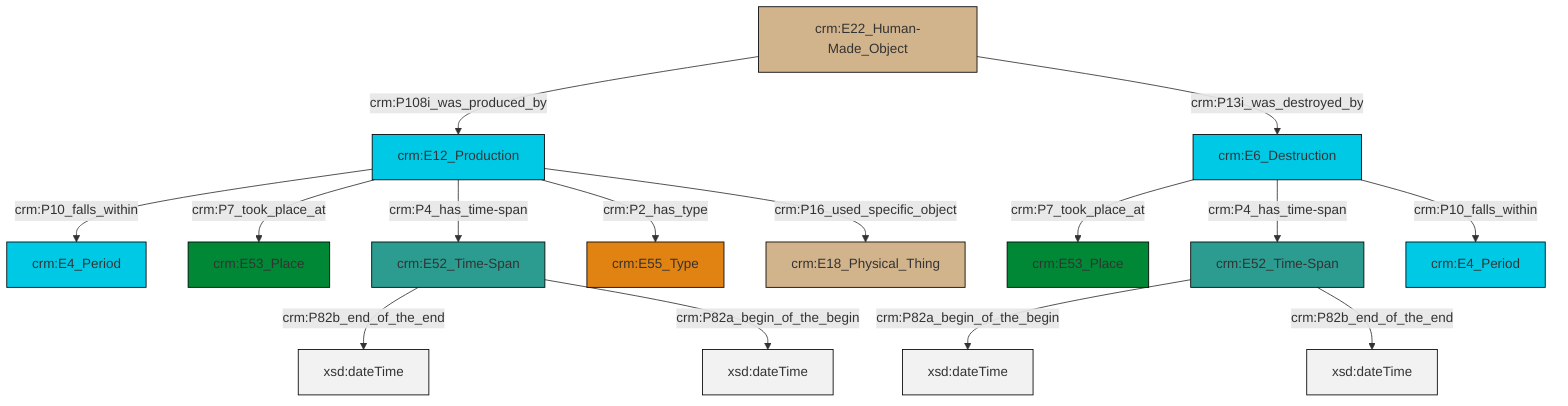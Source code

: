 graph TD
classDef Literal fill:#f2f2f2,stroke:#000000;
classDef CRM_Entity fill:#FFFFFF,stroke:#000000;
classDef Temporal_Entity fill:#00C9E6, stroke:#000000;
classDef Type fill:#E18312, stroke:#000000;
classDef Time-Span fill:#2C9C91, stroke:#000000;
classDef Appellation fill:#FFEB7F, stroke:#000000;
classDef Place fill:#008836, stroke:#000000;
classDef Persistent_Item fill:#B266B2, stroke:#000000;
classDef Conceptual_Object fill:#FFD700, stroke:#000000;
classDef Physical_Thing fill:#D2B48C, stroke:#000000;
classDef Actor fill:#f58aad, stroke:#000000;
classDef PC_Classes fill:#4ce600, stroke:#000000;
classDef Multi fill:#cccccc,stroke:#000000;

0["crm:E52_Time-Span"]:::Time-Span -->|crm:P82a_begin_of_the_begin| 1[xsd:dateTime]:::Literal
2["crm:E52_Time-Span"]:::Time-Span -->|crm:P82b_end_of_the_end| 3[xsd:dateTime]:::Literal
4["crm:E12_Production"]:::Temporal_Entity -->|crm:P10_falls_within| 5["crm:E4_Period"]:::Temporal_Entity
4["crm:E12_Production"]:::Temporal_Entity -->|crm:P7_took_place_at| 6["crm:E53_Place"]:::Place
4["crm:E12_Production"]:::Temporal_Entity -->|crm:P4_has_time-span| 2["crm:E52_Time-Span"]:::Time-Span
0["crm:E52_Time-Span"]:::Time-Span -->|crm:P82b_end_of_the_end| 7[xsd:dateTime]:::Literal
9["crm:E6_Destruction"]:::Temporal_Entity -->|crm:P7_took_place_at| 10["crm:E53_Place"]:::Place
4["crm:E12_Production"]:::Temporal_Entity -->|crm:P2_has_type| 13["crm:E55_Type"]:::Type
2["crm:E52_Time-Span"]:::Time-Span -->|crm:P82a_begin_of_the_begin| 14[xsd:dateTime]:::Literal
9["crm:E6_Destruction"]:::Temporal_Entity -->|crm:P4_has_time-span| 0["crm:E52_Time-Span"]:::Time-Span
17["crm:E22_Human-Made_Object"]:::Physical_Thing -->|crm:P108i_was_produced_by| 4["crm:E12_Production"]:::Temporal_Entity
4["crm:E12_Production"]:::Temporal_Entity -->|crm:P16_used_specific_object| 15["crm:E18_Physical_Thing"]:::Physical_Thing
17["crm:E22_Human-Made_Object"]:::Physical_Thing -->|crm:P13i_was_destroyed_by| 9["crm:E6_Destruction"]:::Temporal_Entity
9["crm:E6_Destruction"]:::Temporal_Entity -->|crm:P10_falls_within| 18["crm:E4_Period"]:::Temporal_Entity